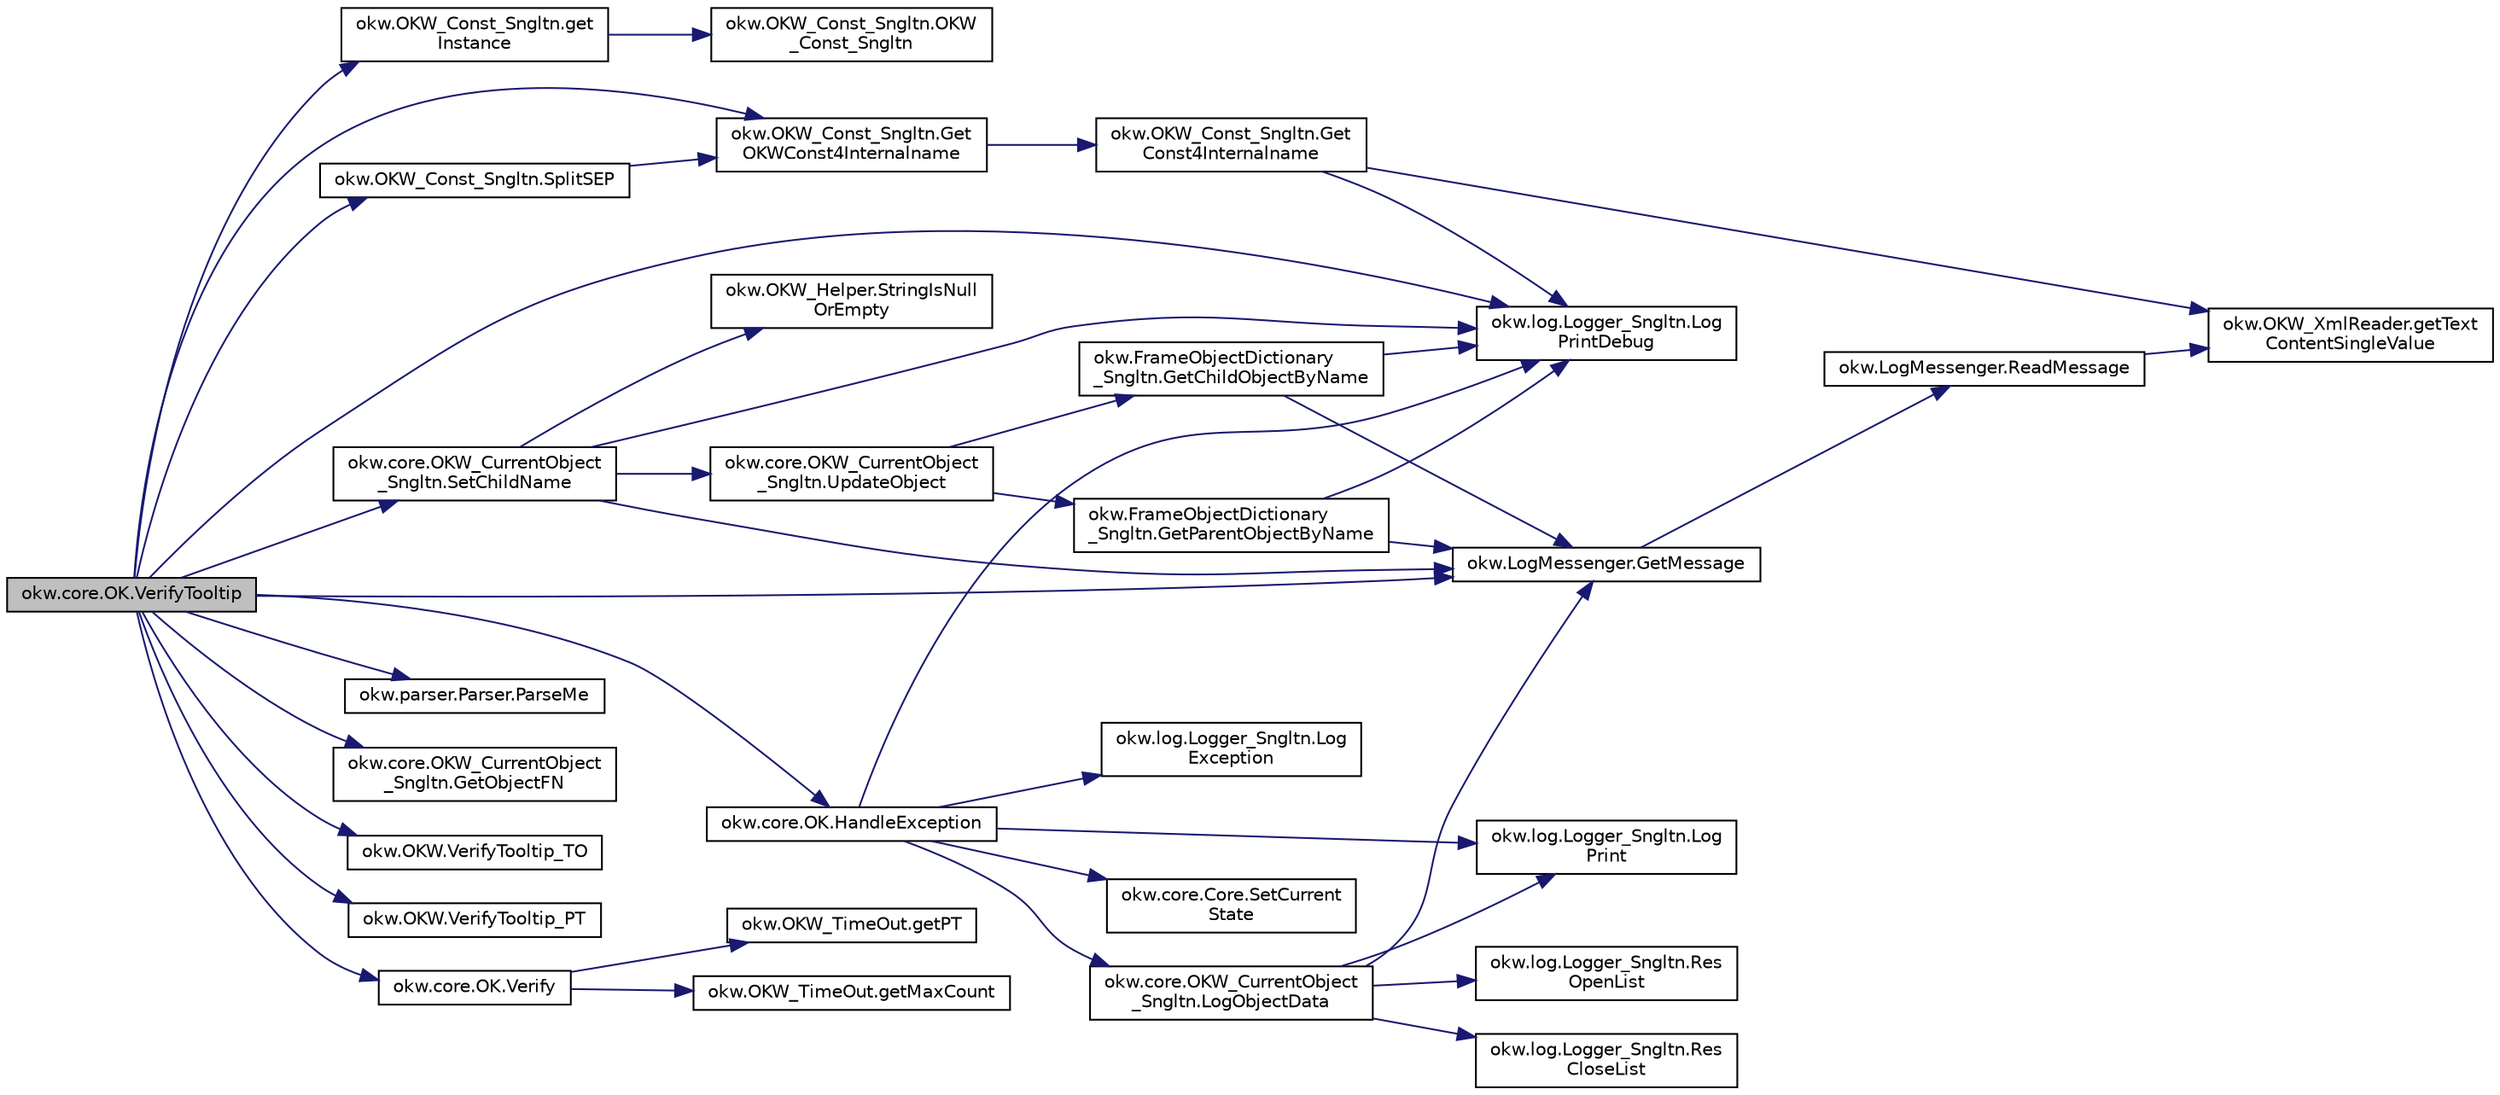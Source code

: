 digraph "okw.core.OK.VerifyTooltip"
{
 // INTERACTIVE_SVG=YES
  edge [fontname="Helvetica",fontsize="10",labelfontname="Helvetica",labelfontsize="10"];
  node [fontname="Helvetica",fontsize="10",shape=record];
  rankdir="LR";
  Node1332 [label="okw.core.OK.VerifyTooltip",height=0.2,width=0.4,color="black", fillcolor="grey75", style="filled", fontcolor="black"];
  Node1332 -> Node1333 [color="midnightblue",fontsize="10",style="solid",fontname="Helvetica"];
  Node1333 [label="okw.OKW_Const_Sngltn.get\lInstance",height=0.2,width=0.4,color="black", fillcolor="white", style="filled",URL="$classokw_1_1_o_k_w___const___sngltn.html#afdb8f095b58cbd870dbb8eb353e3b0bf",tooltip="Holt die einzige Instanz dieser Klasse. "];
  Node1333 -> Node1334 [color="midnightblue",fontsize="10",style="solid",fontname="Helvetica"];
  Node1334 [label="okw.OKW_Const_Sngltn.OKW\l_Const_Sngltn",height=0.2,width=0.4,color="black", fillcolor="white", style="filled",URL="$classokw_1_1_o_k_w___const___sngltn.html#a8404c43fc549df30d37c369c7d6e89ae",tooltip="Privater Konstruktor ohne Parameter im Entwurfsmuster Singelton initialisiert die Klasse OKW_Const..."];
  Node1332 -> Node1335 [color="midnightblue",fontsize="10",style="solid",fontname="Helvetica"];
  Node1335 [label="okw.OKW_Const_Sngltn.Get\lOKWConst4Internalname",height=0.2,width=0.4,color="black", fillcolor="white", style="filled",URL="$classokw_1_1_o_k_w___const___sngltn.html#a02c05c79f7ea6e862a81a64ce23941fd",tooltip="Methode ermittelt für Internalname und der aktuell eingestellten Sprache den Wert für OKWConst..."];
  Node1335 -> Node1336 [color="midnightblue",fontsize="10",style="solid",fontname="Helvetica"];
  Node1336 [label="okw.OKW_Const_Sngltn.Get\lConst4Internalname",height=0.2,width=0.4,color="black", fillcolor="white", style="filled",URL="$classokw_1_1_o_k_w___const___sngltn.html#a51cde06bf07e855ba4d69ff36b9a27f7",tooltip="Methode ermittelt für Internalname und der aktuell eingestellten Sprache den Wert für Const..."];
  Node1336 -> Node1337 [color="midnightblue",fontsize="10",style="solid",fontname="Helvetica"];
  Node1337 [label="okw.log.Logger_Sngltn.Log\lPrintDebug",height=0.2,width=0.4,color="black", fillcolor="white", style="filled",URL="$classokw_1_1log_1_1_logger___sngltn.html#a313f97c79ba4662d9daaf7f537dd02f4",tooltip="Loggt eine Nachricht. "];
  Node1336 -> Node1338 [color="midnightblue",fontsize="10",style="solid",fontname="Helvetica"];
  Node1338 [label="okw.OKW_XmlReader.getText\lContentSingleValue",height=0.2,width=0.4,color="black", fillcolor="white", style="filled",URL="$classokw_1_1_o_k_w___xml_reader.html#ab920b5335a2e1429c14cc5f8e79f39eb",tooltip="Lies den TextContent eines Tag. "];
  Node1332 -> Node1337 [color="midnightblue",fontsize="10",style="solid",fontname="Helvetica"];
  Node1332 -> Node1339 [color="midnightblue",fontsize="10",style="solid",fontname="Helvetica"];
  Node1339 [label="okw.LogMessenger.GetMessage",height=0.2,width=0.4,color="black", fillcolor="white", style="filled",URL="$classokw_1_1_log_messenger.html#af225d1f037d47b3b085175c09d78bdd2",tooltip="Holt die Log-Meldung für MethodeNmae/Textkey ohne weitere Parameter. "];
  Node1339 -> Node1340 [color="midnightblue",fontsize="10",style="solid",fontname="Helvetica"];
  Node1340 [label="okw.LogMessenger.ReadMessage",height=0.2,width=0.4,color="black", fillcolor="white", style="filled",URL="$classokw_1_1_log_messenger.html#a530cd6ab82ec82a04206a2e976ec06e3",tooltip="Interne Kernfunktion holt die Log-Meldung mit Platzhaltern aus der XML-Datei. "];
  Node1340 -> Node1338 [color="midnightblue",fontsize="10",style="solid",fontname="Helvetica"];
  Node1332 -> Node1341 [color="midnightblue",fontsize="10",style="solid",fontname="Helvetica"];
  Node1341 [label="okw.OKW_Const_Sngltn.SplitSEP",height=0.2,width=0.4,color="black", fillcolor="white", style="filled",URL="$classokw_1_1_o_k_w___const___sngltn.html#a3851ae4f27e2ae512749767b86b3fc13",tooltip="Methode trennt einen String und wandelt diesen in einen ListString um. "];
  Node1341 -> Node1335 [color="midnightblue",fontsize="10",style="solid",fontname="Helvetica"];
  Node1332 -> Node1342 [color="midnightblue",fontsize="10",style="solid",fontname="Helvetica"];
  Node1342 [label="okw.parser.Parser.ParseMe",height=0.2,width=0.4,color="black", fillcolor="white", style="filled",URL="$classokw_1_1parser_1_1_parser.html#a46afb901847316c744413ce473ecada3",tooltip="Parst einen _List&lt string&gt, ersetzt die Parser-Schlüsslewörter durch Werte. "];
  Node1332 -> Node1343 [color="midnightblue",fontsize="10",style="solid",fontname="Helvetica"];
  Node1343 [label="okw.core.OKW_CurrentObject\l_Sngltn.SetChildName",height=0.2,width=0.4,color="black", fillcolor="white", style="filled",URL="$classokw_1_1core_1_1_o_k_w___current_object___sngltn.html#aaf87c468ae2476e28fe8a4fb8f996277",tooltip="Setzt das Kindobjekt. "];
  Node1343 -> Node1337 [color="midnightblue",fontsize="10",style="solid",fontname="Helvetica"];
  Node1343 -> Node1339 [color="midnightblue",fontsize="10",style="solid",fontname="Helvetica"];
  Node1343 -> Node1344 [color="midnightblue",fontsize="10",style="solid",fontname="Helvetica"];
  Node1344 [label="okw.OKW_Helper.StringIsNull\lOrEmpty",height=0.2,width=0.4,color="black", fillcolor="white", style="filled",URL="$classokw_1_1_o_k_w___helper.html#ac042a51d58d56ede78ecff1b082f72f3",tooltip="Prüft ob der gegeben String fpsStrin null oder leer (\"\") ist. "];
  Node1343 -> Node1345 [color="midnightblue",fontsize="10",style="solid",fontname="Helvetica"];
  Node1345 [label="okw.core.OKW_CurrentObject\l_Sngltn.UpdateObject",height=0.2,width=0.4,color="black", fillcolor="white", style="filled",URL="$classokw_1_1core_1_1_o_k_w___current_object___sngltn.html#ae9a94a0fbfc07ca5f94e2acf44abee3a",tooltip="Methode aktualisert zwei Werte: "];
  Node1345 -> Node1346 [color="midnightblue",fontsize="10",style="solid",fontname="Helvetica"];
  Node1346 [label="okw.FrameObjectDictionary\l_Sngltn.GetParentObjectByName",height=0.2,width=0.4,color="black", fillcolor="white", style="filled",URL="$classokw_1_1_frame_object_dictionary___sngltn.html#ad8f8fa2d1e817d6390238be819f0fc35",tooltip="Die Methode liefert das Frame-Object des gegebenen FN eines Fensterobjektes zurück. "];
  Node1346 -> Node1337 [color="midnightblue",fontsize="10",style="solid",fontname="Helvetica"];
  Node1346 -> Node1339 [color="midnightblue",fontsize="10",style="solid",fontname="Helvetica"];
  Node1345 -> Node1347 [color="midnightblue",fontsize="10",style="solid",fontname="Helvetica"];
  Node1347 [label="okw.FrameObjectDictionary\l_Sngltn.GetChildObjectByName",height=0.2,width=0.4,color="black", fillcolor="white", style="filled",URL="$classokw_1_1_frame_object_dictionary___sngltn.html#ad6907b6c5e325dcb48932a56aefdbd38",tooltip="Die Methode liefert das Objekt des gegebenen Kindobjekttests zurück. "];
  Node1347 -> Node1337 [color="midnightblue",fontsize="10",style="solid",fontname="Helvetica"];
  Node1347 -> Node1339 [color="midnightblue",fontsize="10",style="solid",fontname="Helvetica"];
  Node1332 -> Node1348 [color="midnightblue",fontsize="10",style="solid",fontname="Helvetica"];
  Node1348 [label="okw.core.OKW_CurrentObject\l_Sngltn.GetObjectFN",height=0.2,width=0.4,color="black", fillcolor="white", style="filled",URL="$classokw_1_1core_1_1_o_k_w___current_object___sngltn.html#a556e288e0c461d114206577d37296161",tooltip="Ermittelt den ObjektNamen des aktuellen Objektes. "];
  Node1332 -> Node1349 [color="midnightblue",fontsize="10",style="solid",fontname="Helvetica"];
  Node1349 [label="okw.OKW.VerifyTooltip_TO",height=0.2,width=0.4,color="black", fillcolor="white", style="filled",URL="$interfaceokw_1_1_o_k_w.html#a90ddb827a9c10509bdb0fad0c07d1fd8",tooltip="TimeOut in [s] für das Schlüsselwort VerifyTooltip. "];
  Node1332 -> Node1350 [color="midnightblue",fontsize="10",style="solid",fontname="Helvetica"];
  Node1350 [label="okw.OKW.VerifyTooltip_PT",height=0.2,width=0.4,color="black", fillcolor="white", style="filled",URL="$interfaceokw_1_1_o_k_w.html#a288e904782a66d08a9f2f0e93e7c73ba",tooltip="Polling Time in [ms] für das Schlüsselwort VerifyTooltip. "];
  Node1332 -> Node1351 [color="midnightblue",fontsize="10",style="solid",fontname="Helvetica"];
  Node1351 [label="okw.core.OK.Verify",height=0.2,width=0.4,color="black", fillcolor="white", style="filled",URL="$classokw_1_1core_1_1_o_k.html#ae4295782abd4bd5aeece130f0f12b71a"];
  Node1351 -> Node1352 [color="midnightblue",fontsize="10",style="solid",fontname="Helvetica"];
  Node1352 [label="okw.OKW_TimeOut.getMaxCount",height=0.2,width=0.4,color="black", fillcolor="white", style="filled",URL="$classokw_1_1_o_k_w___time_out.html#adf7b9cc33db065c1f284bb5db2227b51",tooltip="Anzahl der berechnetten Zyklen. "];
  Node1351 -> Node1353 [color="midnightblue",fontsize="10",style="solid",fontname="Helvetica"];
  Node1353 [label="okw.OKW_TimeOut.getPT",height=0.2,width=0.4,color="black", fillcolor="white", style="filled",URL="$classokw_1_1_o_k_w___time_out.html#ab7142e5e6adc82f308a70177c71ced2c",tooltip="Wartezeit zwischen zwei Pollings in [ms]. "];
  Node1332 -> Node1354 [color="midnightblue",fontsize="10",style="solid",fontname="Helvetica"];
  Node1354 [label="okw.core.OK.HandleException",height=0.2,width=0.4,color="black", fillcolor="white", style="filled",URL="$classokw_1_1core_1_1_o_k.html#a1d020010a639b1aba44f93f4d046611d",tooltip="Zentrale Exception-Behandlung. "];
  Node1354 -> Node1355 [color="midnightblue",fontsize="10",style="solid",fontname="Helvetica"];
  Node1355 [label="okw.log.Logger_Sngltn.Log\lPrint",height=0.2,width=0.4,color="black", fillcolor="white", style="filled",URL="$classokw_1_1log_1_1_logger___sngltn.html#a8ebceaddd6cc6963ddb8e08c72ea808c",tooltip="LogPrint Function: Prints the values of expressions to the results file. "];
  Node1354 -> Node1356 [color="midnightblue",fontsize="10",style="solid",fontname="Helvetica"];
  Node1356 [label="okw.log.Logger_Sngltn.Log\lException",height=0.2,width=0.4,color="black", fillcolor="white", style="filled",URL="$classokw_1_1log_1_1_logger___sngltn.html#aa29d396a2b9df1ac57079d777c548181",tooltip="LogException Function: Logs a Script Exception to the results file. "];
  Node1354 -> Node1337 [color="midnightblue",fontsize="10",style="solid",fontname="Helvetica"];
  Node1354 -> Node1357 [color="midnightblue",fontsize="10",style="solid",fontname="Helvetica"];
  Node1357 [label="okw.core.OKW_CurrentObject\l_Sngltn.LogObjectData",height=0.2,width=0.4,color="black", fillcolor="white", style="filled",URL="$classokw_1_1core_1_1_o_k_w___current_object___sngltn.html#a01b48f2c86a2f91909143ee9063dfd86",tooltip="Methode gibt alle wichtigen Informationen zum aktuellen Objekt aus. "];
  Node1357 -> Node1358 [color="midnightblue",fontsize="10",style="solid",fontname="Helvetica"];
  Node1358 [label="okw.log.Logger_Sngltn.Res\lOpenList",height=0.2,width=0.4,color="black", fillcolor="white", style="filled",URL="$classokw_1_1log_1_1_logger___sngltn.html#ab4fc711bb4c754f251372ff3b14ab9c9",tooltip="Creates a new hierarchical level in the results file. "];
  Node1357 -> Node1355 [color="midnightblue",fontsize="10",style="solid",fontname="Helvetica"];
  Node1357 -> Node1339 [color="midnightblue",fontsize="10",style="solid",fontname="Helvetica"];
  Node1357 -> Node1359 [color="midnightblue",fontsize="10",style="solid",fontname="Helvetica"];
  Node1359 [label="okw.log.Logger_Sngltn.Res\lCloseList",height=0.2,width=0.4,color="black", fillcolor="white", style="filled",URL="$classokw_1_1log_1_1_logger___sngltn.html#a9b54104f7e0b4c0a473877b19dfaed56",tooltip="Closes a hierarchical level in the results file that was opened with ResOpenList. ..."];
  Node1354 -> Node1360 [color="midnightblue",fontsize="10",style="solid",fontname="Helvetica"];
  Node1360 [label="okw.core.Core.SetCurrent\lState",height=0.2,width=0.4,color="black", fillcolor="white", style="filled",URL="$classokw_1_1core_1_1_core.html#aafe6e3d88e810dabf350b37058d4af97",tooltip="Setter zum Setzen des aktuellen Zustandes. "];
}
